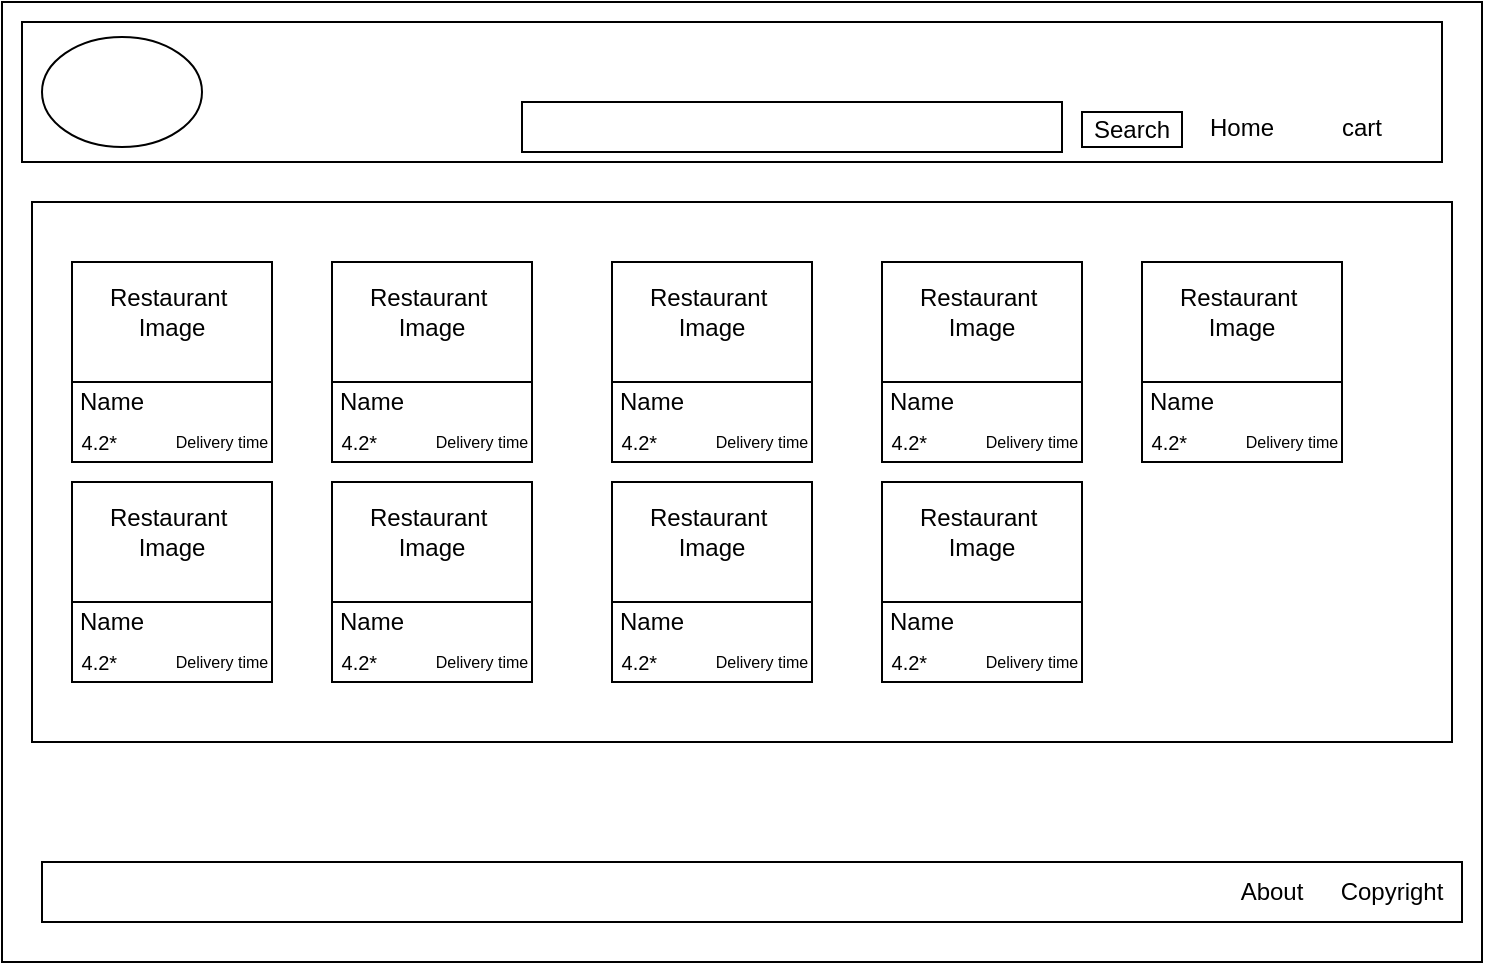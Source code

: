 <mxfile version="22.1.5" type="device">
  <diagram name="Page-1" id="18iYQZDgqR3W5y3HHq6W">
    <mxGraphModel dx="1005" dy="453" grid="1" gridSize="10" guides="1" tooltips="1" connect="1" arrows="1" fold="1" page="1" pageScale="1" pageWidth="850" pageHeight="1100" math="0" shadow="0">
      <root>
        <mxCell id="0" />
        <mxCell id="1" parent="0" />
        <mxCell id="WSOFcMYO39srD3myS3xH-1" value="" style="rounded=0;whiteSpace=wrap;html=1;" parent="1" vertex="1">
          <mxGeometry x="60" y="40" width="740" height="480" as="geometry" />
        </mxCell>
        <mxCell id="WSOFcMYO39srD3myS3xH-2" value="" style="rounded=0;whiteSpace=wrap;html=1;" parent="1" vertex="1">
          <mxGeometry x="80" y="470" width="710" height="30" as="geometry" />
        </mxCell>
        <mxCell id="WSOFcMYO39srD3myS3xH-3" value="" style="rounded=0;whiteSpace=wrap;html=1;" parent="1" vertex="1">
          <mxGeometry x="70" y="50" width="710" height="70" as="geometry" />
        </mxCell>
        <mxCell id="WSOFcMYO39srD3myS3xH-4" value="" style="rounded=0;whiteSpace=wrap;html=1;" parent="1" vertex="1">
          <mxGeometry x="75" y="140" width="710" height="270" as="geometry" />
        </mxCell>
        <mxCell id="WSOFcMYO39srD3myS3xH-5" value="" style="ellipse;whiteSpace=wrap;html=1;" parent="1" vertex="1">
          <mxGeometry x="80" y="57.5" width="80" height="55" as="geometry" />
        </mxCell>
        <mxCell id="WSOFcMYO39srD3myS3xH-6" value="Home" style="text;html=1;strokeColor=none;fillColor=none;align=center;verticalAlign=middle;whiteSpace=wrap;rounded=0;" parent="1" vertex="1">
          <mxGeometry x="650" y="87.5" width="60" height="30" as="geometry" />
        </mxCell>
        <mxCell id="WSOFcMYO39srD3myS3xH-8" value="cart" style="text;html=1;strokeColor=none;fillColor=none;align=center;verticalAlign=middle;whiteSpace=wrap;rounded=0;" parent="1" vertex="1">
          <mxGeometry x="710" y="87.5" width="60" height="30" as="geometry" />
        </mxCell>
        <mxCell id="WSOFcMYO39srD3myS3xH-9" value="" style="rounded=0;whiteSpace=wrap;html=1;" parent="1" vertex="1">
          <mxGeometry x="320" y="90" width="270" height="25" as="geometry" />
        </mxCell>
        <mxCell id="BkpgTPUJbT4rsWOwz_Bf-1" value="Copyright" style="text;html=1;strokeColor=none;fillColor=none;align=center;verticalAlign=middle;whiteSpace=wrap;rounded=0;" vertex="1" parent="1">
          <mxGeometry x="725" y="470" width="60" height="30" as="geometry" />
        </mxCell>
        <mxCell id="BkpgTPUJbT4rsWOwz_Bf-2" value="About" style="text;html=1;strokeColor=none;fillColor=none;align=center;verticalAlign=middle;whiteSpace=wrap;rounded=0;" vertex="1" parent="1">
          <mxGeometry x="655" y="470" width="80" height="30" as="geometry" />
        </mxCell>
        <mxCell id="BkpgTPUJbT4rsWOwz_Bf-3" value="" style="whiteSpace=wrap;html=1;aspect=fixed;" vertex="1" parent="1">
          <mxGeometry x="95" y="170" width="100" height="100" as="geometry" />
        </mxCell>
        <mxCell id="BkpgTPUJbT4rsWOwz_Bf-4" value="" style="rounded=0;whiteSpace=wrap;html=1;" vertex="1" parent="1">
          <mxGeometry x="600" y="95" width="50" height="17.5" as="geometry" />
        </mxCell>
        <mxCell id="WSOFcMYO39srD3myS3xH-7" value="Search" style="text;html=1;strokeColor=none;fillColor=none;align=center;verticalAlign=middle;whiteSpace=wrap;rounded=0;" parent="1" vertex="1">
          <mxGeometry x="595" y="88.75" width="60" height="30" as="geometry" />
        </mxCell>
        <mxCell id="BkpgTPUJbT4rsWOwz_Bf-7" value="" style="endArrow=none;html=1;rounded=0;" edge="1" parent="1">
          <mxGeometry width="50" height="50" relative="1" as="geometry">
            <mxPoint x="95" y="230" as="sourcePoint" />
            <mxPoint x="195" y="230" as="targetPoint" />
          </mxGeometry>
        </mxCell>
        <mxCell id="BkpgTPUJbT4rsWOwz_Bf-8" value="Name" style="text;html=1;strokeColor=none;fillColor=none;align=center;verticalAlign=middle;whiteSpace=wrap;rounded=0;" vertex="1" parent="1">
          <mxGeometry x="70" y="210" width="90" height="60" as="geometry" />
        </mxCell>
        <mxCell id="BkpgTPUJbT4rsWOwz_Bf-9" value="&amp;nbsp;4.2*" style="text;html=1;strokeColor=none;fillColor=none;align=left;verticalAlign=middle;whiteSpace=wrap;rounded=0;fontSize=10" vertex="1" parent="1">
          <mxGeometry x="95" y="250" width="50" height="20" as="geometry" />
        </mxCell>
        <mxCell id="BkpgTPUJbT4rsWOwz_Bf-10" value="Delivery time" style="text;html=1;strokeColor=none;fillColor=none;align=center;verticalAlign=middle;whiteSpace=wrap;rounded=0;fontSize=8" vertex="1" parent="1">
          <mxGeometry x="145" y="255" width="50" height="10" as="geometry" />
        </mxCell>
        <mxCell id="BkpgTPUJbT4rsWOwz_Bf-14" value="Restaurant&amp;nbsp;&lt;br style=&quot;border-color: var(--border-color);&quot;&gt;Image" style="text;html=1;strokeColor=none;fillColor=none;align=center;verticalAlign=middle;whiteSpace=wrap;rounded=0;" vertex="1" parent="1">
          <mxGeometry x="115" y="180" width="60" height="30" as="geometry" />
        </mxCell>
        <mxCell id="BkpgTPUJbT4rsWOwz_Bf-17" value="" style="whiteSpace=wrap;html=1;aspect=fixed;" vertex="1" parent="1">
          <mxGeometry x="225" y="170" width="100" height="100" as="geometry" />
        </mxCell>
        <mxCell id="BkpgTPUJbT4rsWOwz_Bf-18" value="" style="endArrow=none;html=1;rounded=0;" edge="1" parent="1">
          <mxGeometry width="50" height="50" relative="1" as="geometry">
            <mxPoint x="225" y="230" as="sourcePoint" />
            <mxPoint x="325" y="230" as="targetPoint" />
          </mxGeometry>
        </mxCell>
        <mxCell id="BkpgTPUJbT4rsWOwz_Bf-19" value="Name" style="text;html=1;strokeColor=none;fillColor=none;align=center;verticalAlign=middle;whiteSpace=wrap;rounded=0;" vertex="1" parent="1">
          <mxGeometry x="210" y="230" width="70" height="20" as="geometry" />
        </mxCell>
        <mxCell id="BkpgTPUJbT4rsWOwz_Bf-20" value="&amp;nbsp;4.2*" style="text;html=1;strokeColor=none;fillColor=none;align=left;verticalAlign=middle;whiteSpace=wrap;rounded=0;fontSize=10" vertex="1" parent="1">
          <mxGeometry x="225" y="250" width="50" height="20" as="geometry" />
        </mxCell>
        <mxCell id="BkpgTPUJbT4rsWOwz_Bf-21" value="Delivery time" style="text;html=1;strokeColor=none;fillColor=none;align=center;verticalAlign=middle;whiteSpace=wrap;rounded=0;fontSize=8" vertex="1" parent="1">
          <mxGeometry x="275" y="255" width="50" height="10" as="geometry" />
        </mxCell>
        <mxCell id="BkpgTPUJbT4rsWOwz_Bf-22" value="Restaurant&amp;nbsp;&lt;br style=&quot;border-color: var(--border-color);&quot;&gt;Image" style="text;html=1;strokeColor=none;fillColor=none;align=center;verticalAlign=middle;whiteSpace=wrap;rounded=0;" vertex="1" parent="1">
          <mxGeometry x="245" y="180" width="60" height="30" as="geometry" />
        </mxCell>
        <mxCell id="BkpgTPUJbT4rsWOwz_Bf-23" value="" style="whiteSpace=wrap;html=1;aspect=fixed;" vertex="1" parent="1">
          <mxGeometry x="365" y="170" width="100" height="100" as="geometry" />
        </mxCell>
        <mxCell id="BkpgTPUJbT4rsWOwz_Bf-24" value="" style="endArrow=none;html=1;rounded=0;" edge="1" parent="1">
          <mxGeometry width="50" height="50" relative="1" as="geometry">
            <mxPoint x="365" y="230" as="sourcePoint" />
            <mxPoint x="465" y="230" as="targetPoint" />
          </mxGeometry>
        </mxCell>
        <mxCell id="BkpgTPUJbT4rsWOwz_Bf-25" value="Name" style="text;html=1;strokeColor=none;fillColor=none;align=center;verticalAlign=middle;whiteSpace=wrap;rounded=0;" vertex="1" parent="1">
          <mxGeometry x="350" y="230" width="70" height="20" as="geometry" />
        </mxCell>
        <mxCell id="BkpgTPUJbT4rsWOwz_Bf-26" value="&amp;nbsp;4.2*" style="text;html=1;strokeColor=none;fillColor=none;align=left;verticalAlign=middle;whiteSpace=wrap;rounded=0;fontSize=10" vertex="1" parent="1">
          <mxGeometry x="365" y="250" width="50" height="20" as="geometry" />
        </mxCell>
        <mxCell id="BkpgTPUJbT4rsWOwz_Bf-27" value="Delivery time" style="text;html=1;strokeColor=none;fillColor=none;align=center;verticalAlign=middle;whiteSpace=wrap;rounded=0;fontSize=8" vertex="1" parent="1">
          <mxGeometry x="415" y="255" width="50" height="10" as="geometry" />
        </mxCell>
        <mxCell id="BkpgTPUJbT4rsWOwz_Bf-28" value="Restaurant&amp;nbsp;&lt;br style=&quot;border-color: var(--border-color);&quot;&gt;Image" style="text;html=1;strokeColor=none;fillColor=none;align=center;verticalAlign=middle;whiteSpace=wrap;rounded=0;" vertex="1" parent="1">
          <mxGeometry x="385" y="180" width="60" height="30" as="geometry" />
        </mxCell>
        <mxCell id="BkpgTPUJbT4rsWOwz_Bf-29" value="" style="whiteSpace=wrap;html=1;aspect=fixed;" vertex="1" parent="1">
          <mxGeometry x="500" y="170" width="100" height="100" as="geometry" />
        </mxCell>
        <mxCell id="BkpgTPUJbT4rsWOwz_Bf-30" value="" style="endArrow=none;html=1;rounded=0;" edge="1" parent="1">
          <mxGeometry width="50" height="50" relative="1" as="geometry">
            <mxPoint x="500" y="230" as="sourcePoint" />
            <mxPoint x="600" y="230" as="targetPoint" />
          </mxGeometry>
        </mxCell>
        <mxCell id="BkpgTPUJbT4rsWOwz_Bf-31" value="Name" style="text;html=1;strokeColor=none;fillColor=none;align=center;verticalAlign=middle;whiteSpace=wrap;rounded=0;" vertex="1" parent="1">
          <mxGeometry x="485" y="230" width="70" height="20" as="geometry" />
        </mxCell>
        <mxCell id="BkpgTPUJbT4rsWOwz_Bf-32" value="&amp;nbsp;4.2*" style="text;html=1;strokeColor=none;fillColor=none;align=left;verticalAlign=middle;whiteSpace=wrap;rounded=0;fontSize=10" vertex="1" parent="1">
          <mxGeometry x="500" y="250" width="50" height="20" as="geometry" />
        </mxCell>
        <mxCell id="BkpgTPUJbT4rsWOwz_Bf-33" value="Delivery time" style="text;html=1;strokeColor=none;fillColor=none;align=center;verticalAlign=middle;whiteSpace=wrap;rounded=0;fontSize=8" vertex="1" parent="1">
          <mxGeometry x="550" y="255" width="50" height="10" as="geometry" />
        </mxCell>
        <mxCell id="BkpgTPUJbT4rsWOwz_Bf-34" value="Restaurant&amp;nbsp;&lt;br style=&quot;border-color: var(--border-color);&quot;&gt;Image" style="text;html=1;strokeColor=none;fillColor=none;align=center;verticalAlign=middle;whiteSpace=wrap;rounded=0;" vertex="1" parent="1">
          <mxGeometry x="520" y="180" width="60" height="30" as="geometry" />
        </mxCell>
        <mxCell id="BkpgTPUJbT4rsWOwz_Bf-35" value="" style="whiteSpace=wrap;html=1;aspect=fixed;" vertex="1" parent="1">
          <mxGeometry x="630" y="170" width="100" height="100" as="geometry" />
        </mxCell>
        <mxCell id="BkpgTPUJbT4rsWOwz_Bf-36" value="" style="endArrow=none;html=1;rounded=0;" edge="1" parent="1">
          <mxGeometry width="50" height="50" relative="1" as="geometry">
            <mxPoint x="630" y="230" as="sourcePoint" />
            <mxPoint x="730" y="230" as="targetPoint" />
          </mxGeometry>
        </mxCell>
        <mxCell id="BkpgTPUJbT4rsWOwz_Bf-37" value="Name" style="text;html=1;strokeColor=none;fillColor=none;align=center;verticalAlign=middle;whiteSpace=wrap;rounded=0;" vertex="1" parent="1">
          <mxGeometry x="615" y="230" width="70" height="20" as="geometry" />
        </mxCell>
        <mxCell id="BkpgTPUJbT4rsWOwz_Bf-38" value="&amp;nbsp;4.2*" style="text;html=1;strokeColor=none;fillColor=none;align=left;verticalAlign=middle;whiteSpace=wrap;rounded=0;fontSize=10" vertex="1" parent="1">
          <mxGeometry x="630" y="250" width="50" height="20" as="geometry" />
        </mxCell>
        <mxCell id="BkpgTPUJbT4rsWOwz_Bf-39" value="Delivery time" style="text;html=1;strokeColor=none;fillColor=none;align=center;verticalAlign=middle;whiteSpace=wrap;rounded=0;fontSize=8" vertex="1" parent="1">
          <mxGeometry x="680" y="255" width="50" height="10" as="geometry" />
        </mxCell>
        <mxCell id="BkpgTPUJbT4rsWOwz_Bf-40" value="Restaurant&amp;nbsp;&lt;br style=&quot;border-color: var(--border-color);&quot;&gt;Image" style="text;html=1;strokeColor=none;fillColor=none;align=center;verticalAlign=middle;whiteSpace=wrap;rounded=0;" vertex="1" parent="1">
          <mxGeometry x="650" y="180" width="60" height="30" as="geometry" />
        </mxCell>
        <mxCell id="BkpgTPUJbT4rsWOwz_Bf-53" value="" style="whiteSpace=wrap;html=1;aspect=fixed;" vertex="1" parent="1">
          <mxGeometry x="95" y="280" width="100" height="100" as="geometry" />
        </mxCell>
        <mxCell id="BkpgTPUJbT4rsWOwz_Bf-54" value="" style="endArrow=none;html=1;rounded=0;" edge="1" parent="1">
          <mxGeometry width="50" height="50" relative="1" as="geometry">
            <mxPoint x="95" y="340" as="sourcePoint" />
            <mxPoint x="195" y="340" as="targetPoint" />
          </mxGeometry>
        </mxCell>
        <mxCell id="BkpgTPUJbT4rsWOwz_Bf-55" value="Name" style="text;html=1;strokeColor=none;fillColor=none;align=center;verticalAlign=middle;whiteSpace=wrap;rounded=0;" vertex="1" parent="1">
          <mxGeometry x="70" y="320" width="90" height="60" as="geometry" />
        </mxCell>
        <mxCell id="BkpgTPUJbT4rsWOwz_Bf-56" value="&amp;nbsp;4.2*" style="text;html=1;strokeColor=none;fillColor=none;align=left;verticalAlign=middle;whiteSpace=wrap;rounded=0;fontSize=10" vertex="1" parent="1">
          <mxGeometry x="95" y="360" width="50" height="20" as="geometry" />
        </mxCell>
        <mxCell id="BkpgTPUJbT4rsWOwz_Bf-57" value="Delivery time" style="text;html=1;strokeColor=none;fillColor=none;align=center;verticalAlign=middle;whiteSpace=wrap;rounded=0;fontSize=8" vertex="1" parent="1">
          <mxGeometry x="145" y="365" width="50" height="10" as="geometry" />
        </mxCell>
        <mxCell id="BkpgTPUJbT4rsWOwz_Bf-58" value="Restaurant&amp;nbsp;&lt;br style=&quot;border-color: var(--border-color);&quot;&gt;Image" style="text;html=1;strokeColor=none;fillColor=none;align=center;verticalAlign=middle;whiteSpace=wrap;rounded=0;" vertex="1" parent="1">
          <mxGeometry x="115" y="290" width="60" height="30" as="geometry" />
        </mxCell>
        <mxCell id="BkpgTPUJbT4rsWOwz_Bf-59" value="" style="whiteSpace=wrap;html=1;aspect=fixed;" vertex="1" parent="1">
          <mxGeometry x="225" y="280" width="100" height="100" as="geometry" />
        </mxCell>
        <mxCell id="BkpgTPUJbT4rsWOwz_Bf-60" value="" style="endArrow=none;html=1;rounded=0;" edge="1" parent="1">
          <mxGeometry width="50" height="50" relative="1" as="geometry">
            <mxPoint x="225" y="340" as="sourcePoint" />
            <mxPoint x="325" y="340" as="targetPoint" />
          </mxGeometry>
        </mxCell>
        <mxCell id="BkpgTPUJbT4rsWOwz_Bf-61" value="Name" style="text;html=1;strokeColor=none;fillColor=none;align=center;verticalAlign=middle;whiteSpace=wrap;rounded=0;" vertex="1" parent="1">
          <mxGeometry x="200" y="320" width="90" height="60" as="geometry" />
        </mxCell>
        <mxCell id="BkpgTPUJbT4rsWOwz_Bf-62" value="&amp;nbsp;4.2*" style="text;html=1;strokeColor=none;fillColor=none;align=left;verticalAlign=middle;whiteSpace=wrap;rounded=0;fontSize=10" vertex="1" parent="1">
          <mxGeometry x="225" y="360" width="50" height="20" as="geometry" />
        </mxCell>
        <mxCell id="BkpgTPUJbT4rsWOwz_Bf-63" value="Delivery time" style="text;html=1;strokeColor=none;fillColor=none;align=center;verticalAlign=middle;whiteSpace=wrap;rounded=0;fontSize=8" vertex="1" parent="1">
          <mxGeometry x="275" y="365" width="50" height="10" as="geometry" />
        </mxCell>
        <mxCell id="BkpgTPUJbT4rsWOwz_Bf-64" value="Restaurant&amp;nbsp;&lt;br style=&quot;border-color: var(--border-color);&quot;&gt;Image" style="text;html=1;strokeColor=none;fillColor=none;align=center;verticalAlign=middle;whiteSpace=wrap;rounded=0;" vertex="1" parent="1">
          <mxGeometry x="245" y="290" width="60" height="30" as="geometry" />
        </mxCell>
        <mxCell id="BkpgTPUJbT4rsWOwz_Bf-65" value="" style="whiteSpace=wrap;html=1;aspect=fixed;" vertex="1" parent="1">
          <mxGeometry x="365" y="280" width="100" height="100" as="geometry" />
        </mxCell>
        <mxCell id="BkpgTPUJbT4rsWOwz_Bf-66" value="" style="endArrow=none;html=1;rounded=0;" edge="1" parent="1">
          <mxGeometry width="50" height="50" relative="1" as="geometry">
            <mxPoint x="365" y="340" as="sourcePoint" />
            <mxPoint x="465" y="340" as="targetPoint" />
          </mxGeometry>
        </mxCell>
        <mxCell id="BkpgTPUJbT4rsWOwz_Bf-67" value="Name" style="text;html=1;strokeColor=none;fillColor=none;align=center;verticalAlign=middle;whiteSpace=wrap;rounded=0;" vertex="1" parent="1">
          <mxGeometry x="340" y="320" width="90" height="60" as="geometry" />
        </mxCell>
        <mxCell id="BkpgTPUJbT4rsWOwz_Bf-68" value="&amp;nbsp;4.2*" style="text;html=1;strokeColor=none;fillColor=none;align=left;verticalAlign=middle;whiteSpace=wrap;rounded=0;fontSize=10" vertex="1" parent="1">
          <mxGeometry x="365" y="360" width="50" height="20" as="geometry" />
        </mxCell>
        <mxCell id="BkpgTPUJbT4rsWOwz_Bf-69" value="Delivery time" style="text;html=1;strokeColor=none;fillColor=none;align=center;verticalAlign=middle;whiteSpace=wrap;rounded=0;fontSize=8" vertex="1" parent="1">
          <mxGeometry x="415" y="365" width="50" height="10" as="geometry" />
        </mxCell>
        <mxCell id="BkpgTPUJbT4rsWOwz_Bf-70" value="Restaurant&amp;nbsp;&lt;br style=&quot;border-color: var(--border-color);&quot;&gt;Image" style="text;html=1;strokeColor=none;fillColor=none;align=center;verticalAlign=middle;whiteSpace=wrap;rounded=0;" vertex="1" parent="1">
          <mxGeometry x="385" y="290" width="60" height="30" as="geometry" />
        </mxCell>
        <mxCell id="BkpgTPUJbT4rsWOwz_Bf-71" value="" style="whiteSpace=wrap;html=1;aspect=fixed;" vertex="1" parent="1">
          <mxGeometry x="500" y="280" width="100" height="100" as="geometry" />
        </mxCell>
        <mxCell id="BkpgTPUJbT4rsWOwz_Bf-72" value="" style="endArrow=none;html=1;rounded=0;" edge="1" parent="1">
          <mxGeometry width="50" height="50" relative="1" as="geometry">
            <mxPoint x="500" y="340" as="sourcePoint" />
            <mxPoint x="600" y="340" as="targetPoint" />
          </mxGeometry>
        </mxCell>
        <mxCell id="BkpgTPUJbT4rsWOwz_Bf-73" value="Name" style="text;html=1;strokeColor=none;fillColor=none;align=center;verticalAlign=middle;whiteSpace=wrap;rounded=0;" vertex="1" parent="1">
          <mxGeometry x="475" y="320" width="90" height="60" as="geometry" />
        </mxCell>
        <mxCell id="BkpgTPUJbT4rsWOwz_Bf-74" value="&amp;nbsp;4.2*" style="text;html=1;strokeColor=none;fillColor=none;align=left;verticalAlign=middle;whiteSpace=wrap;rounded=0;fontSize=10" vertex="1" parent="1">
          <mxGeometry x="500" y="360" width="50" height="20" as="geometry" />
        </mxCell>
        <mxCell id="BkpgTPUJbT4rsWOwz_Bf-75" value="Delivery time" style="text;html=1;strokeColor=none;fillColor=none;align=center;verticalAlign=middle;whiteSpace=wrap;rounded=0;fontSize=8" vertex="1" parent="1">
          <mxGeometry x="550" y="365" width="50" height="10" as="geometry" />
        </mxCell>
        <mxCell id="BkpgTPUJbT4rsWOwz_Bf-76" value="Restaurant&amp;nbsp;&lt;br style=&quot;border-color: var(--border-color);&quot;&gt;Image" style="text;html=1;strokeColor=none;fillColor=none;align=center;verticalAlign=middle;whiteSpace=wrap;rounded=0;" vertex="1" parent="1">
          <mxGeometry x="520" y="290" width="60" height="30" as="geometry" />
        </mxCell>
      </root>
    </mxGraphModel>
  </diagram>
</mxfile>
